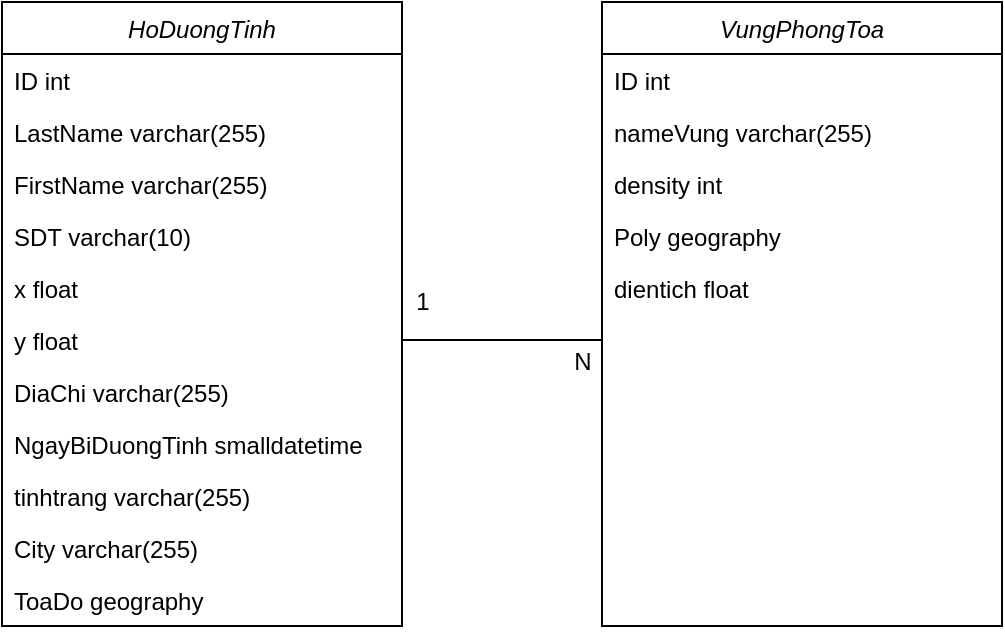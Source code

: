 <mxfile version="15.7.3" type="device"><diagram id="C5RBs43oDa-KdzZeNtuy" name="Page-1"><mxGraphModel dx="836" dy="434" grid="1" gridSize="10" guides="1" tooltips="1" connect="1" arrows="1" fold="1" page="1" pageScale="1" pageWidth="827" pageHeight="1169" math="0" shadow="0"><root><mxCell id="WIyWlLk6GJQsqaUBKTNV-0"/><mxCell id="WIyWlLk6GJQsqaUBKTNV-1" parent="WIyWlLk6GJQsqaUBKTNV-0"/><mxCell id="REljViifHr9TJwLNgVzw-29" value="HoDuongTinh" style="swimlane;fontStyle=2;align=center;verticalAlign=top;childLayout=stackLayout;horizontal=1;startSize=26;horizontalStack=0;resizeParent=1;resizeLast=0;collapsible=1;marginBottom=0;rounded=0;shadow=0;strokeWidth=1;" vertex="1" parent="WIyWlLk6GJQsqaUBKTNV-1"><mxGeometry x="90" y="160" width="200" height="312" as="geometry"><mxRectangle x="230" y="140" width="160" height="26" as="alternateBounds"/></mxGeometry></mxCell><mxCell id="REljViifHr9TJwLNgVzw-30" value="ID int" style="text;align=left;verticalAlign=top;spacingLeft=4;spacingRight=4;overflow=hidden;rotatable=0;points=[[0,0.5],[1,0.5]];portConstraint=eastwest;" vertex="1" parent="REljViifHr9TJwLNgVzw-29"><mxGeometry y="26" width="200" height="26" as="geometry"/></mxCell><mxCell id="REljViifHr9TJwLNgVzw-33" value="LastName varchar(255) " style="text;align=left;verticalAlign=top;spacingLeft=4;spacingRight=4;overflow=hidden;rotatable=0;points=[[0,0.5],[1,0.5]];portConstraint=eastwest;" vertex="1" parent="REljViifHr9TJwLNgVzw-29"><mxGeometry y="52" width="200" height="26" as="geometry"/></mxCell><mxCell id="REljViifHr9TJwLNgVzw-34" value="FirstName varchar(255)    " style="text;align=left;verticalAlign=top;spacingLeft=4;spacingRight=4;overflow=hidden;rotatable=0;points=[[0,0.5],[1,0.5]];portConstraint=eastwest;" vertex="1" parent="REljViifHr9TJwLNgVzw-29"><mxGeometry y="78" width="200" height="26" as="geometry"/></mxCell><mxCell id="REljViifHr9TJwLNgVzw-35" value="SDT varchar(10)" style="text;align=left;verticalAlign=top;spacingLeft=4;spacingRight=4;overflow=hidden;rotatable=0;points=[[0,0.5],[1,0.5]];portConstraint=eastwest;" vertex="1" parent="REljViifHr9TJwLNgVzw-29"><mxGeometry y="104" width="200" height="26" as="geometry"/></mxCell><mxCell id="REljViifHr9TJwLNgVzw-36" value="x float" style="text;align=left;verticalAlign=top;spacingLeft=4;spacingRight=4;overflow=hidden;rotatable=0;points=[[0,0.5],[1,0.5]];portConstraint=eastwest;" vertex="1" parent="REljViifHr9TJwLNgVzw-29"><mxGeometry y="130" width="200" height="26" as="geometry"/></mxCell><mxCell id="REljViifHr9TJwLNgVzw-37" value="y float" style="text;align=left;verticalAlign=top;spacingLeft=4;spacingRight=4;overflow=hidden;rotatable=0;points=[[0,0.5],[1,0.5]];portConstraint=eastwest;" vertex="1" parent="REljViifHr9TJwLNgVzw-29"><mxGeometry y="156" width="200" height="26" as="geometry"/></mxCell><mxCell id="REljViifHr9TJwLNgVzw-38" value="DiaChi varchar(255)" style="text;align=left;verticalAlign=top;spacingLeft=4;spacingRight=4;overflow=hidden;rotatable=0;points=[[0,0.5],[1,0.5]];portConstraint=eastwest;" vertex="1" parent="REljViifHr9TJwLNgVzw-29"><mxGeometry y="182" width="200" height="26" as="geometry"/></mxCell><mxCell id="REljViifHr9TJwLNgVzw-47" value="NgayBiDuongTinh smalldatetime" style="text;align=left;verticalAlign=top;spacingLeft=4;spacingRight=4;overflow=hidden;rotatable=0;points=[[0,0.5],[1,0.5]];portConstraint=eastwest;" vertex="1" parent="REljViifHr9TJwLNgVzw-29"><mxGeometry y="208" width="200" height="26" as="geometry"/></mxCell><mxCell id="REljViifHr9TJwLNgVzw-57" value="tinhtrang varchar(255)" style="text;align=left;verticalAlign=top;spacingLeft=4;spacingRight=4;overflow=hidden;rotatable=0;points=[[0,0.5],[1,0.5]];portConstraint=eastwest;" vertex="1" parent="REljViifHr9TJwLNgVzw-29"><mxGeometry y="234" width="200" height="26" as="geometry"/></mxCell><mxCell id="REljViifHr9TJwLNgVzw-58" value="City varchar(255)" style="text;align=left;verticalAlign=top;spacingLeft=4;spacingRight=4;overflow=hidden;rotatable=0;points=[[0,0.5],[1,0.5]];portConstraint=eastwest;" vertex="1" parent="REljViifHr9TJwLNgVzw-29"><mxGeometry y="260" width="200" height="26" as="geometry"/></mxCell><mxCell id="REljViifHr9TJwLNgVzw-59" value="ToaDo geography" style="text;align=left;verticalAlign=top;spacingLeft=4;spacingRight=4;overflow=hidden;rotatable=0;points=[[0,0.5],[1,0.5]];portConstraint=eastwest;" vertex="1" parent="REljViifHr9TJwLNgVzw-29"><mxGeometry y="286" width="200" height="26" as="geometry"/></mxCell><mxCell id="REljViifHr9TJwLNgVzw-60" value="VungPhongToa" style="swimlane;fontStyle=2;align=center;verticalAlign=top;childLayout=stackLayout;horizontal=1;startSize=26;horizontalStack=0;resizeParent=1;resizeLast=0;collapsible=1;marginBottom=0;rounded=0;shadow=0;strokeWidth=1;" vertex="1" parent="WIyWlLk6GJQsqaUBKTNV-1"><mxGeometry x="390" y="160" width="200" height="312" as="geometry"><mxRectangle x="230" y="140" width="160" height="26" as="alternateBounds"/></mxGeometry></mxCell><mxCell id="REljViifHr9TJwLNgVzw-61" value="ID int" style="text;align=left;verticalAlign=top;spacingLeft=4;spacingRight=4;overflow=hidden;rotatable=0;points=[[0,0.5],[1,0.5]];portConstraint=eastwest;" vertex="1" parent="REljViifHr9TJwLNgVzw-60"><mxGeometry y="26" width="200" height="26" as="geometry"/></mxCell><mxCell id="REljViifHr9TJwLNgVzw-62" value="nameVung varchar(255) " style="text;align=left;verticalAlign=top;spacingLeft=4;spacingRight=4;overflow=hidden;rotatable=0;points=[[0,0.5],[1,0.5]];portConstraint=eastwest;" vertex="1" parent="REljViifHr9TJwLNgVzw-60"><mxGeometry y="52" width="200" height="26" as="geometry"/></mxCell><mxCell id="REljViifHr9TJwLNgVzw-63" value="density int" style="text;align=left;verticalAlign=top;spacingLeft=4;spacingRight=4;overflow=hidden;rotatable=0;points=[[0,0.5],[1,0.5]];portConstraint=eastwest;" vertex="1" parent="REljViifHr9TJwLNgVzw-60"><mxGeometry y="78" width="200" height="26" as="geometry"/></mxCell><mxCell id="REljViifHr9TJwLNgVzw-64" value="Poly geography" style="text;align=left;verticalAlign=top;spacingLeft=4;spacingRight=4;overflow=hidden;rotatable=0;points=[[0,0.5],[1,0.5]];portConstraint=eastwest;" vertex="1" parent="REljViifHr9TJwLNgVzw-60"><mxGeometry y="104" width="200" height="26" as="geometry"/></mxCell><mxCell id="REljViifHr9TJwLNgVzw-65" value="dientich float" style="text;align=left;verticalAlign=top;spacingLeft=4;spacingRight=4;overflow=hidden;rotatable=0;points=[[0,0.5],[1,0.5]];portConstraint=eastwest;" vertex="1" parent="REljViifHr9TJwLNgVzw-60"><mxGeometry y="130" width="200" height="26" as="geometry"/></mxCell><mxCell id="REljViifHr9TJwLNgVzw-73" value="" style="endArrow=none;html=1;rounded=0;exitX=1;exitY=0.5;exitDx=0;exitDy=0;" edge="1" parent="WIyWlLk6GJQsqaUBKTNV-1" source="REljViifHr9TJwLNgVzw-37"><mxGeometry width="50" height="50" relative="1" as="geometry"><mxPoint x="390" y="340" as="sourcePoint"/><mxPoint x="390" y="329" as="targetPoint"/></mxGeometry></mxCell><mxCell id="REljViifHr9TJwLNgVzw-74" value="1" style="text;html=1;align=center;verticalAlign=middle;resizable=0;points=[];autosize=1;strokeColor=none;fillColor=none;" vertex="1" parent="WIyWlLk6GJQsqaUBKTNV-1"><mxGeometry x="290" y="300" width="20" height="20" as="geometry"/></mxCell><mxCell id="REljViifHr9TJwLNgVzw-75" value="N" style="text;html=1;align=center;verticalAlign=middle;resizable=0;points=[];autosize=1;strokeColor=none;fillColor=none;" vertex="1" parent="WIyWlLk6GJQsqaUBKTNV-1"><mxGeometry x="370" y="330" width="20" height="20" as="geometry"/></mxCell></root></mxGraphModel></diagram></mxfile>